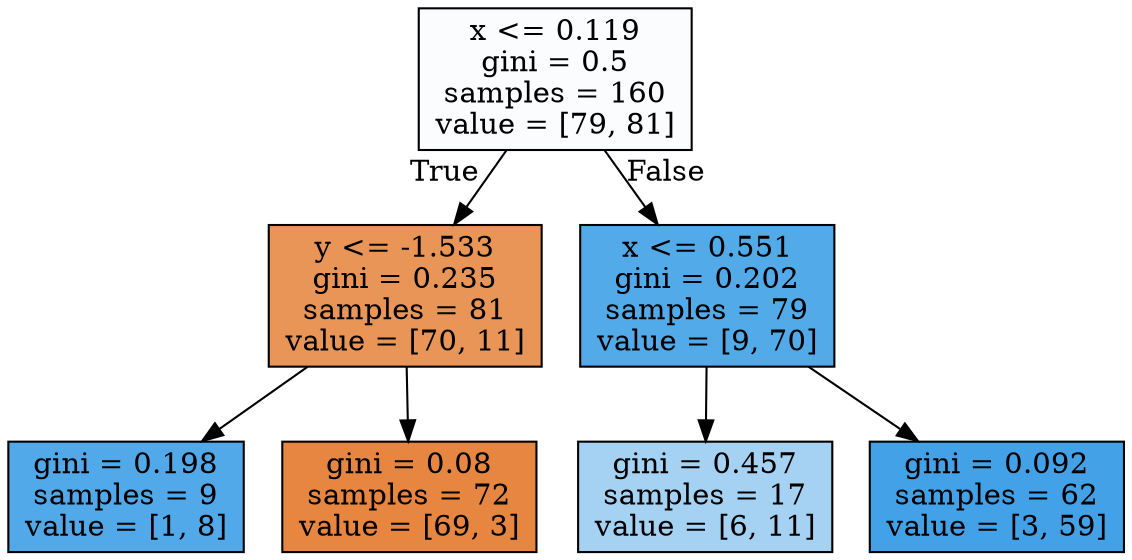 digraph Tree {
node [shape=box, style="filled", color="black"] ;
0 [label="x <= 0.119\ngini = 0.5\nsamples = 160\nvalue = [79, 81]", fillcolor="#399de506"] ;
1 [label="y <= -1.533\ngini = 0.235\nsamples = 81\nvalue = [70, 11]", fillcolor="#e58139d7"] ;
0 -> 1 [labeldistance=2.5, labelangle=45, headlabel="True"] ;
2 [label="gini = 0.198\nsamples = 9\nvalue = [1, 8]", fillcolor="#399de5df"] ;
1 -> 2 ;
3 [label="gini = 0.08\nsamples = 72\nvalue = [69, 3]", fillcolor="#e58139f4"] ;
1 -> 3 ;
4 [label="x <= 0.551\ngini = 0.202\nsamples = 79\nvalue = [9, 70]", fillcolor="#399de5de"] ;
0 -> 4 [labeldistance=2.5, labelangle=-45, headlabel="False"] ;
5 [label="gini = 0.457\nsamples = 17\nvalue = [6, 11]", fillcolor="#399de574"] ;
4 -> 5 ;
6 [label="gini = 0.092\nsamples = 62\nvalue = [3, 59]", fillcolor="#399de5f2"] ;
4 -> 6 ;
}